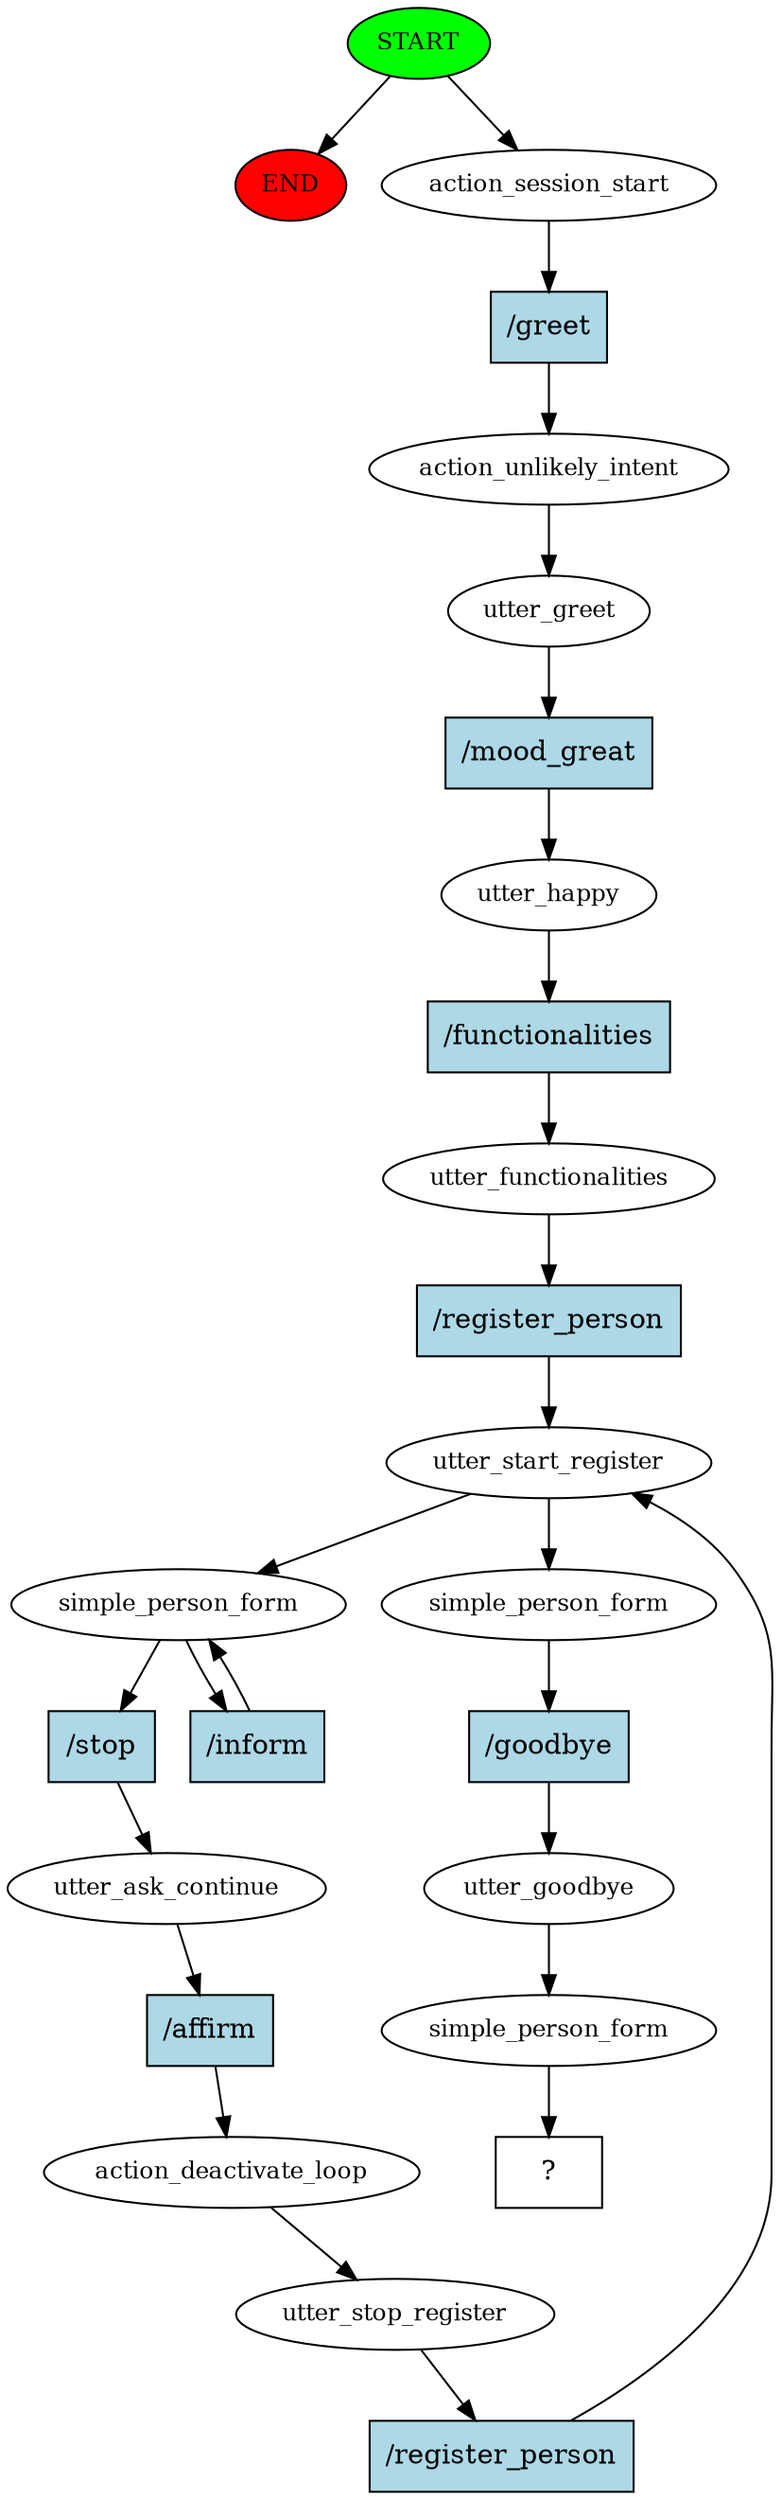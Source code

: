 digraph  {
0 [class="start active", fillcolor=green, fontsize=12, label=START, style=filled];
"-1" [class=end, fillcolor=red, fontsize=12, label=END, style=filled];
1 [class=active, fontsize=12, label=action_session_start];
2 [class=active, fontsize=12, label=action_unlikely_intent];
3 [class=active, fontsize=12, label=utter_greet];
4 [class=active, fontsize=12, label=utter_happy];
5 [class=active, fontsize=12, label=utter_functionalities];
6 [class=active, fontsize=12, label=utter_start_register];
7 [class=active, fontsize=12, label=simple_person_form];
9 [class=active, fontsize=12, label=utter_ask_continue];
10 [class=active, fontsize=12, label=action_deactivate_loop];
11 [class=active, fontsize=12, label=utter_stop_register];
13 [class=active, fontsize=12, label=simple_person_form];
14 [class=active, fontsize=12, label=utter_goodbye];
15 [class=active, fontsize=12, label=simple_person_form];
16 [class="intent dashed active", label="  ?  ", shape=rect];
17 [class="intent active", fillcolor=lightblue, label="/greet", shape=rect, style=filled];
18 [class="intent active", fillcolor=lightblue, label="/mood_great", shape=rect, style=filled];
19 [class="intent active", fillcolor=lightblue, label="/functionalities", shape=rect, style=filled];
20 [class="intent active", fillcolor=lightblue, label="/register_person", shape=rect, style=filled];
21 [class="intent active", fillcolor=lightblue, label="/stop", shape=rect, style=filled];
22 [class="intent active", fillcolor=lightblue, label="/inform", shape=rect, style=filled];
23 [class="intent active", fillcolor=lightblue, label="/affirm", shape=rect, style=filled];
24 [class="intent active", fillcolor=lightblue, label="/register_person", shape=rect, style=filled];
25 [class="intent active", fillcolor=lightblue, label="/goodbye", shape=rect, style=filled];
0 -> "-1"  [class="", key=NONE, label=""];
0 -> 1  [class=active, key=NONE, label=""];
1 -> 17  [class=active, key=0];
2 -> 3  [class=active, key=NONE, label=""];
3 -> 18  [class=active, key=0];
4 -> 19  [class=active, key=0];
5 -> 20  [class=active, key=0];
6 -> 7  [class=active, key=NONE, label=""];
6 -> 13  [class=active, key=NONE, label=""];
7 -> 21  [class=active, key=0];
7 -> 22  [class=active, key=0];
9 -> 23  [class=active, key=0];
10 -> 11  [class=active, key=NONE, label=""];
11 -> 24  [class=active, key=0];
13 -> 25  [class=active, key=0];
14 -> 15  [class=active, key=NONE, label=""];
15 -> 16  [class=active, key=NONE, label=""];
17 -> 2  [class=active, key=0];
18 -> 4  [class=active, key=0];
19 -> 5  [class=active, key=0];
20 -> 6  [class=active, key=0];
21 -> 9  [class=active, key=0];
22 -> 7  [class=active, key=0];
23 -> 10  [class=active, key=0];
24 -> 6  [class=active, key=0];
25 -> 14  [class=active, key=0];
}
